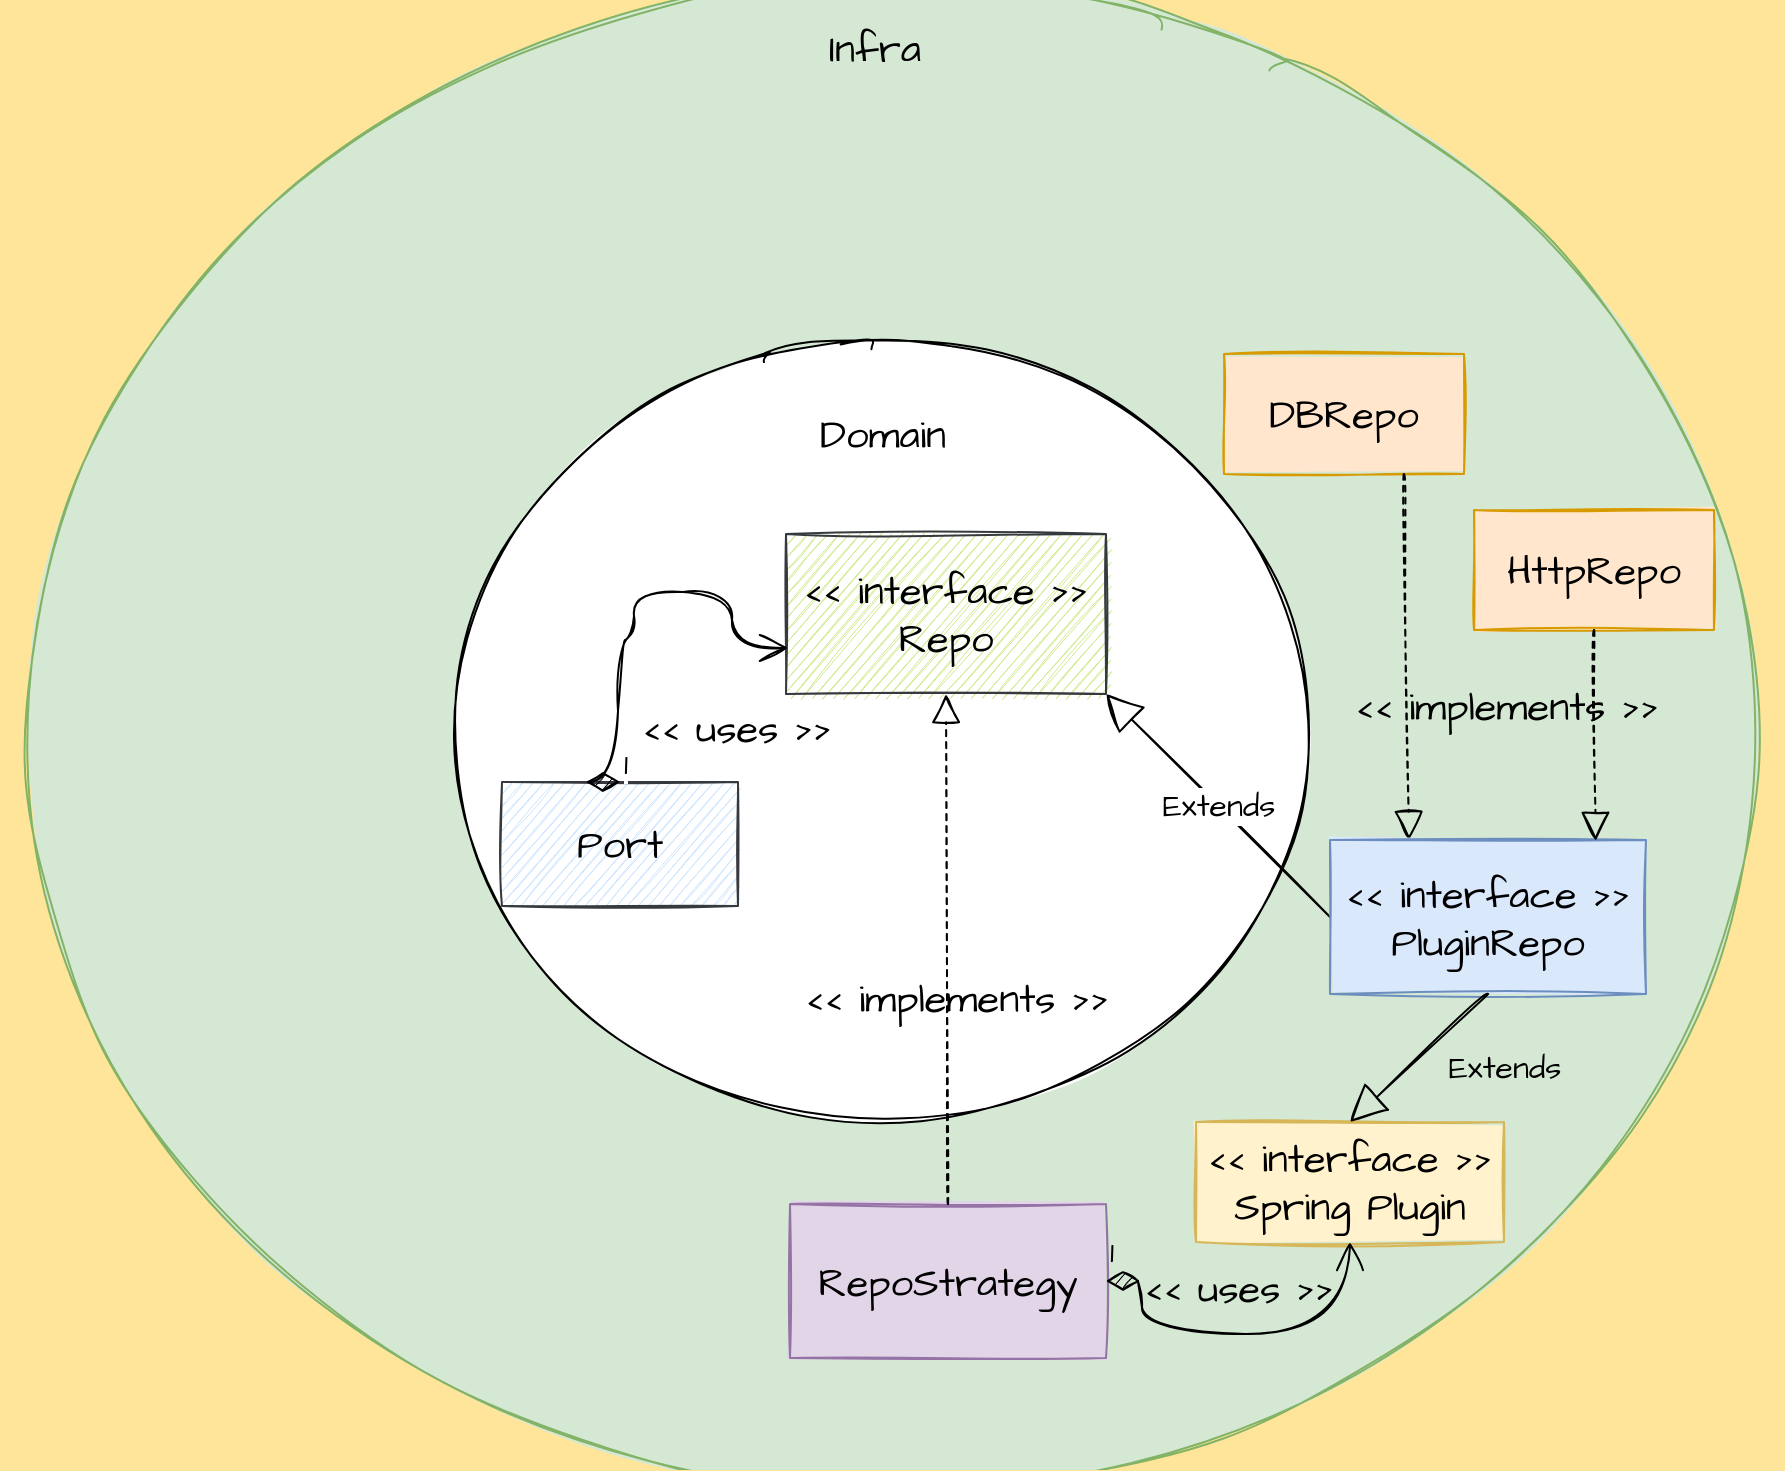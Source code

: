 <mxfile version="18.0.6" type="device"><diagram id="CQr4HVZOfISdsmQSw-FF" name="Page-1"><mxGraphModel dx="2040" dy="1262" grid="0" gridSize="10" guides="1" tooltips="1" connect="1" arrows="1" fold="1" page="0" pageScale="1" pageWidth="827" pageHeight="1169" background="#FFE599" math="0" shadow="0"><root><mxCell id="0"/><mxCell id="1" parent="0"/><mxCell id="Af6SHq1i7GqoGPUvjSj0-12" value="" style="ellipse;whiteSpace=wrap;html=1;sketch=1;hachureGap=4;fontFamily=Architects Daughter;fontSource=https%3A%2F%2Ffonts.googleapis.com%2Fcss%3Ffamily%3DArchitects%2BDaughter;fontSize=20;shadow=0;fillStyle=solid;fillColor=#d5e8d4;strokeColor=#82b366;" vertex="1" parent="1"><mxGeometry x="-283" y="-31" width="890" height="733" as="geometry"/></mxCell><mxCell id="Af6SHq1i7GqoGPUvjSj0-2" value="" style="ellipse;whiteSpace=wrap;html=1;sketch=1;hachureGap=4;fontFamily=Architects Daughter;fontSource=https%3A%2F%2Ffonts.googleapis.com%2Fcss%3Ffamily%3DArchitects%2BDaughter;fontSize=20;shadow=0;fillStyle=solid;" vertex="1" parent="1"><mxGeometry x="-61" y="129" width="436" height="409" as="geometry"/></mxCell><mxCell id="Af6SHq1i7GqoGPUvjSj0-3" value="Domain" style="text;html=1;align=center;verticalAlign=middle;resizable=0;points=[];autosize=1;strokeColor=none;fillColor=none;sketch=1;hachureGap=4;fontFamily=Architects Daughter;fontSource=https%3A%2F%2Ffonts.googleapis.com%2Fcss%3Ffamily%3DArchitects%2BDaughter;fontSize=20;" vertex="1" parent="1"><mxGeometry x="120.5" y="171" width="73" height="28" as="geometry"/></mxCell><mxCell id="Af6SHq1i7GqoGPUvjSj0-4" value="&amp;lt;&amp;lt; interface &amp;gt;&amp;gt;&lt;br&gt;Repo" style="rounded=0;whiteSpace=wrap;html=1;sketch=1;hachureGap=4;fontFamily=Architects Daughter;fontSource=https%3A%2F%2Ffonts.googleapis.com%2Fcss%3Ffamily%3DArchitects%2BDaughter;fontSize=20;fillColor=#cdeb8b;strokeColor=#36393d;" vertex="1" parent="1"><mxGeometry x="109" y="235" width="160" height="80" as="geometry"/></mxCell><mxCell id="Af6SHq1i7GqoGPUvjSj0-5" value="Port" style="rounded=0;whiteSpace=wrap;html=1;sketch=1;hachureGap=4;fontFamily=Architects Daughter;fontSource=https%3A%2F%2Ffonts.googleapis.com%2Fcss%3Ffamily%3DArchitects%2BDaughter;fontSize=20;fillColor=#cce5ff;strokeColor=#36393d;" vertex="1" parent="1"><mxGeometry x="-33" y="359" width="118" height="62" as="geometry"/></mxCell><mxCell id="Af6SHq1i7GqoGPUvjSj0-10" value="1" style="endArrow=open;html=1;endSize=12;startArrow=diamondThin;startSize=14;startFill=1;edgeStyle=orthogonalEdgeStyle;align=left;verticalAlign=bottom;rounded=0;sketch=1;hachureGap=4;fontFamily=Architects Daughter;fontSource=https%3A%2F%2Ffonts.googleapis.com%2Fcss%3Ffamily%3DArchitects%2BDaughter;fontSize=16;sourcePerimeterSpacing=8;targetPerimeterSpacing=8;curved=1;exitX=0.5;exitY=0;exitDx=0;exitDy=0;" edge="1" parent="1" source="Af6SHq1i7GqoGPUvjSj0-5"><mxGeometry x="-1" y="3" relative="1" as="geometry"><mxPoint x="123" y="378" as="sourcePoint"/><mxPoint x="110" y="292" as="targetPoint"/><Array as="points"><mxPoint x="25" y="288"/><mxPoint x="33" y="288"/><mxPoint x="33" y="264"/><mxPoint x="82" y="264"/><mxPoint x="82" y="292"/></Array></mxGeometry></mxCell><mxCell id="Af6SHq1i7GqoGPUvjSj0-11" value="&amp;lt;&amp;lt; uses &amp;gt;&amp;gt;" style="edgeLabel;html=1;align=center;verticalAlign=middle;resizable=0;points=[];fontSize=20;fontFamily=Architects Daughter;" vertex="1" connectable="0" parent="Af6SHq1i7GqoGPUvjSj0-10"><mxGeometry x="-0.037" y="-2" relative="1" as="geometry"><mxPoint x="49" y="64" as="offset"/></mxGeometry></mxCell><mxCell id="Af6SHq1i7GqoGPUvjSj0-13" value="Infra" style="text;html=1;align=center;verticalAlign=middle;resizable=0;points=[];autosize=1;strokeColor=none;fillColor=none;sketch=1;hachureGap=4;fontFamily=Architects Daughter;fontSource=https%3A%2F%2Ffonts.googleapis.com%2Fcss%3Ffamily%3DArchitects%2BDaughter;fontSize=20;" vertex="1" parent="1"><mxGeometry x="125" y="-22" width="56" height="28" as="geometry"/></mxCell><mxCell id="Af6SHq1i7GqoGPUvjSj0-14" value="DBRepo" style="rounded=0;whiteSpace=wrap;html=1;shadow=0;sketch=1;hachureGap=4;fillStyle=solid;fontFamily=Architects Daughter;fontSource=https%3A%2F%2Ffonts.googleapis.com%2Fcss%3Ffamily%3DArchitects%2BDaughter;fontSize=20;fillColor=#ffe6cc;strokeColor=#d79b00;" vertex="1" parent="1"><mxGeometry x="328" y="145" width="120" height="60" as="geometry"/></mxCell><mxCell id="Af6SHq1i7GqoGPUvjSj0-15" value="" style="endArrow=block;dashed=1;endFill=0;endSize=12;html=1;rounded=0;sketch=1;hachureGap=4;fontFamily=Architects Daughter;fontSource=https%3A%2F%2Ffonts.googleapis.com%2Fcss%3Ffamily%3DArchitects%2BDaughter;fontSize=16;sourcePerimeterSpacing=8;targetPerimeterSpacing=8;curved=1;entryX=0.25;entryY=0;entryDx=0;entryDy=0;labelBackgroundColor=none;fontColor=default;exitX=0.75;exitY=1;exitDx=0;exitDy=0;" edge="1" parent="1" source="Af6SHq1i7GqoGPUvjSj0-14" target="Af6SHq1i7GqoGPUvjSj0-18"><mxGeometry width="160" relative="1" as="geometry"><mxPoint x="507" y="304" as="sourcePoint"/><mxPoint x="294" y="327" as="targetPoint"/></mxGeometry></mxCell><mxCell id="Af6SHq1i7GqoGPUvjSj0-16" value="&amp;lt;&amp;lt; implements &amp;gt;&amp;gt;" style="edgeLabel;html=1;align=center;verticalAlign=middle;resizable=0;points=[];fontSize=20;fontFamily=Architects Daughter;labelBackgroundColor=none;" vertex="1" connectable="0" parent="Af6SHq1i7GqoGPUvjSj0-15"><mxGeometry x="-0.062" relative="1" as="geometry"><mxPoint x="50" y="30" as="offset"/></mxGeometry></mxCell><mxCell id="Af6SHq1i7GqoGPUvjSj0-17" value="Extends" style="endArrow=block;endSize=16;endFill=0;html=1;rounded=0;sketch=1;hachureGap=4;fontFamily=Architects Daughter;fontSource=https%3A%2F%2Ffonts.googleapis.com%2Fcss%3Ffamily%3DArchitects%2BDaughter;fontSize=16;sourcePerimeterSpacing=8;targetPerimeterSpacing=8;curved=1;entryX=1;entryY=1;entryDx=0;entryDy=0;exitX=0;exitY=0.5;exitDx=0;exitDy=0;" edge="1" parent="1" source="Af6SHq1i7GqoGPUvjSj0-18" target="Af6SHq1i7GqoGPUvjSj0-4"><mxGeometry width="160" relative="1" as="geometry"><mxPoint x="287" y="424" as="sourcePoint"/><mxPoint x="447" y="424" as="targetPoint"/></mxGeometry></mxCell><mxCell id="Af6SHq1i7GqoGPUvjSj0-18" value="&amp;lt;&amp;lt; interface &amp;gt;&amp;gt;&lt;br&gt;PluginRepo" style="rounded=0;whiteSpace=wrap;html=1;shadow=0;sketch=1;hachureGap=4;fillStyle=solid;fontFamily=Architects Daughter;fontSource=https%3A%2F%2Ffonts.googleapis.com%2Fcss%3Ffamily%3DArchitects%2BDaughter;fontSize=20;fillColor=#dae8fc;strokeColor=#6c8ebf;" vertex="1" parent="1"><mxGeometry x="381" y="388" width="158" height="77" as="geometry"/></mxCell><mxCell id="Af6SHq1i7GqoGPUvjSj0-19" value="HttpRepo" style="rounded=0;whiteSpace=wrap;html=1;shadow=0;sketch=1;hachureGap=4;fillStyle=solid;fontFamily=Architects Daughter;fontSource=https%3A%2F%2Ffonts.googleapis.com%2Fcss%3Ffamily%3DArchitects%2BDaughter;fontSize=20;fillColor=#ffe6cc;strokeColor=#d79b00;" vertex="1" parent="1"><mxGeometry x="453" y="223" width="120" height="60" as="geometry"/></mxCell><mxCell id="Af6SHq1i7GqoGPUvjSj0-22" value="" style="endArrow=block;dashed=1;endFill=0;endSize=12;html=1;rounded=0;sketch=1;hachureGap=4;fontFamily=Architects Daughter;fontSource=https%3A%2F%2Ffonts.googleapis.com%2Fcss%3Ffamily%3DArchitects%2BDaughter;fontSize=16;sourcePerimeterSpacing=8;targetPerimeterSpacing=8;curved=1;entryX=0.841;entryY=0.006;entryDx=0;entryDy=0;labelBackgroundColor=none;fontColor=default;exitX=0.5;exitY=1;exitDx=0;exitDy=0;entryPerimeter=0;" edge="1" parent="1" source="Af6SHq1i7GqoGPUvjSj0-19" target="Af6SHq1i7GqoGPUvjSj0-18"><mxGeometry width="160" relative="1" as="geometry"><mxPoint x="519" y="282" as="sourcePoint"/><mxPoint x="521.5" y="465" as="targetPoint"/></mxGeometry></mxCell><mxCell id="Af6SHq1i7GqoGPUvjSj0-24" value="RepoStrategy" style="rounded=0;whiteSpace=wrap;html=1;shadow=0;sketch=1;hachureGap=4;fillStyle=solid;fontFamily=Architects Daughter;fontSource=https%3A%2F%2Ffonts.googleapis.com%2Fcss%3Ffamily%3DArchitects%2BDaughter;fontSize=20;fillColor=#e1d5e7;strokeColor=#9673a6;" vertex="1" parent="1"><mxGeometry x="111" y="570" width="158" height="77" as="geometry"/></mxCell><mxCell id="Af6SHq1i7GqoGPUvjSj0-26" value="" style="endArrow=block;dashed=1;endFill=0;endSize=12;html=1;rounded=0;sketch=1;hachureGap=4;fontFamily=Architects Daughter;fontSource=https%3A%2F%2Ffonts.googleapis.com%2Fcss%3Ffamily%3DArchitects%2BDaughter;fontSize=16;sourcePerimeterSpacing=8;targetPerimeterSpacing=8;curved=1;entryX=0.5;entryY=1;entryDx=0;entryDy=0;labelBackgroundColor=none;fontColor=default;exitX=0.5;exitY=0;exitDx=0;exitDy=0;" edge="1" parent="1" source="Af6SHq1i7GqoGPUvjSj0-24" target="Af6SHq1i7GqoGPUvjSj0-4"><mxGeometry width="160" relative="1" as="geometry"><mxPoint x="191" y="388" as="sourcePoint"/><mxPoint x="193.5" y="571" as="targetPoint"/></mxGeometry></mxCell><mxCell id="Af6SHq1i7GqoGPUvjSj0-27" value="&amp;lt;&amp;lt; implements &amp;gt;&amp;gt;" style="edgeLabel;html=1;align=center;verticalAlign=middle;resizable=0;points=[];fontSize=20;fontFamily=Architects Daughter;labelBackgroundColor=none;" vertex="1" connectable="0" parent="Af6SHq1i7GqoGPUvjSj0-26"><mxGeometry x="-0.062" relative="1" as="geometry"><mxPoint x="4" y="16" as="offset"/></mxGeometry></mxCell><mxCell id="Af6SHq1i7GqoGPUvjSj0-28" value="&amp;lt;&amp;lt; interface &amp;gt;&amp;gt;&lt;br&gt;Spring Plugin" style="rounded=0;whiteSpace=wrap;html=1;shadow=0;sketch=1;hachureGap=4;fillStyle=solid;fontFamily=Architects Daughter;fontSource=https%3A%2F%2Ffonts.googleapis.com%2Fcss%3Ffamily%3DArchitects%2BDaughter;fontSize=20;fillColor=#fff2cc;strokeColor=#d6b656;" vertex="1" parent="1"><mxGeometry x="314" y="529" width="154" height="60" as="geometry"/></mxCell><mxCell id="Af6SHq1i7GqoGPUvjSj0-29" value="Extends" style="endArrow=block;endSize=16;endFill=0;html=1;rounded=0;sketch=1;hachureGap=4;fontFamily=Architects Daughter;fontSource=https%3A%2F%2Ffonts.googleapis.com%2Fcss%3Ffamily%3DArchitects%2BDaughter;fontSize=16;sourcePerimeterSpacing=8;targetPerimeterSpacing=8;curved=1;exitX=0.5;exitY=1;exitDx=0;exitDy=0;entryX=0.5;entryY=0;entryDx=0;entryDy=0;labelBackgroundColor=none;" edge="1" parent="1" source="Af6SHq1i7GqoGPUvjSj0-18" target="Af6SHq1i7GqoGPUvjSj0-28"><mxGeometry x="-0.59" y="33" width="160" relative="1" as="geometry"><mxPoint x="391" y="436.5" as="sourcePoint"/><mxPoint x="279" y="325" as="targetPoint"/><mxPoint as="offset"/></mxGeometry></mxCell><mxCell id="Af6SHq1i7GqoGPUvjSj0-30" value="1" style="endArrow=open;html=1;endSize=12;startArrow=diamondThin;startSize=14;startFill=1;edgeStyle=orthogonalEdgeStyle;align=left;verticalAlign=bottom;rounded=0;labelBackgroundColor=none;sketch=1;hachureGap=4;fontFamily=Architects Daughter;fontSource=https%3A%2F%2Ffonts.googleapis.com%2Fcss%3Ffamily%3DArchitects%2BDaughter;fontSize=16;fontColor=default;sourcePerimeterSpacing=8;targetPerimeterSpacing=8;curved=1;exitX=1;exitY=0.5;exitDx=0;exitDy=0;entryX=0.5;entryY=1;entryDx=0;entryDy=0;" edge="1" parent="1" source="Af6SHq1i7GqoGPUvjSj0-24" target="Af6SHq1i7GqoGPUvjSj0-28"><mxGeometry x="-1" y="3" relative="1" as="geometry"><mxPoint x="319" y="620" as="sourcePoint"/><mxPoint x="479" y="620" as="targetPoint"/><Array as="points"><mxPoint x="287" y="609"/><mxPoint x="287" y="635"/><mxPoint x="391" y="635"/></Array></mxGeometry></mxCell><mxCell id="Af6SHq1i7GqoGPUvjSj0-31" value="&amp;lt;&amp;lt; uses &amp;gt;&amp;gt;" style="edgeLabel;html=1;align=center;verticalAlign=middle;resizable=0;points=[];fontSize=20;fontFamily=Architects Daughter;labelBackgroundColor=none;" vertex="1" connectable="0" parent="1"><mxGeometry x="98.003" y="344.001" as="geometry"><mxPoint x="237" y="268" as="offset"/></mxGeometry></mxCell></root></mxGraphModel></diagram></mxfile>